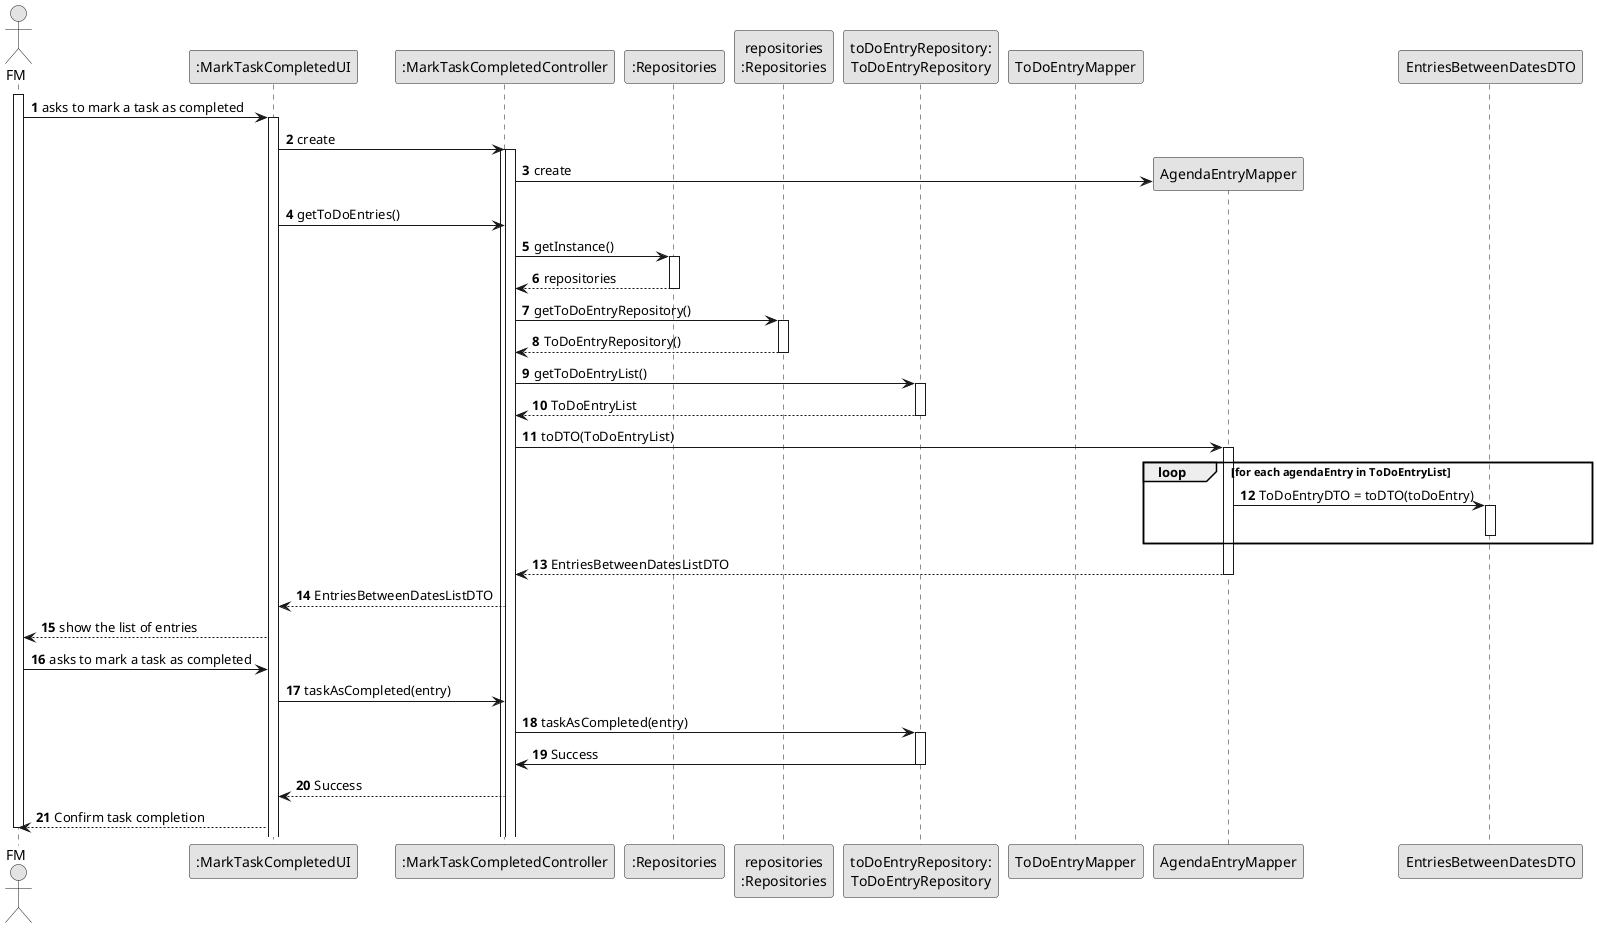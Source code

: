 @startuml
skinparam monochrome true
skinparam packageStyle rectangle
skinparam shadowing false

autonumber

actor "FM" as ADM
participant ":MarkTaskCompletedUI" as UI
participant ":MarkTaskCompletedController" as CTRL
participant ":Repositories" as RepositorySingleton
participant "repositories\n:Repositories" as PLAT
participant "toDoEntryRepository:\nToDoEntryRepository" as TaskCategoryRepository
participant "ToDoEntryMapper"

activate ADM

ADM -> UI : asks to mark a task as completed
activate UI

UI -> CTRL : create
activate CTRL

activate CTRL
 CTRL-> "AgendaEntryMapper"** : create
deactivate "AgendaEntryMapper"

UI -> CTRL : getToDoEntries()

CTRL -> RepositorySingleton : getInstance()
activate RepositorySingleton

RepositorySingleton --> CTRL : repositories
deactivate RepositorySingleton

CTRL -> PLAT : getToDoEntryRepository()
activate PLAT

PLAT --> CTRL : ToDoEntryRepository()
deactivate PLAT

CTRL -> TaskCategoryRepository : getToDoEntryList()
activate TaskCategoryRepository

TaskCategoryRepository --> CTRL : ToDoEntryList
deactivate TaskCategoryRepository

CTRL -> "AgendaEntryMapper" : toDTO(ToDoEntryList)
activate "AgendaEntryMapper"

loop for each agendaEntry in ToDoEntryList
    "AgendaEntryMapper" -> "EntriesBetweenDatesDTO" : ToDoEntryDTO = toDTO(toDoEntry)
    activate "EntriesBetweenDatesDTO"
    deactivate "EntriesBetweenDatesDTO"
end
"AgendaEntryMapper" --> CTRL : EntriesBetweenDatesListDTO
deactivate "AgendaEntryMapper"

CTRL --> UI : EntriesBetweenDatesListDTO

UI --> ADM : show the list of entries

ADM -> UI : asks to mark a task as completed
UI -> CTRL : taskAsCompleted(entry)
CTRL -> TaskCategoryRepository : taskAsCompleted(entry)
activate TaskCategoryRepository
TaskCategoryRepository -> CTRL : Success
deactivate TaskCategoryRepository
CTRL --> UI : Success
UI --> ADM : Confirm task completion

deactivate ADM
@enduml
